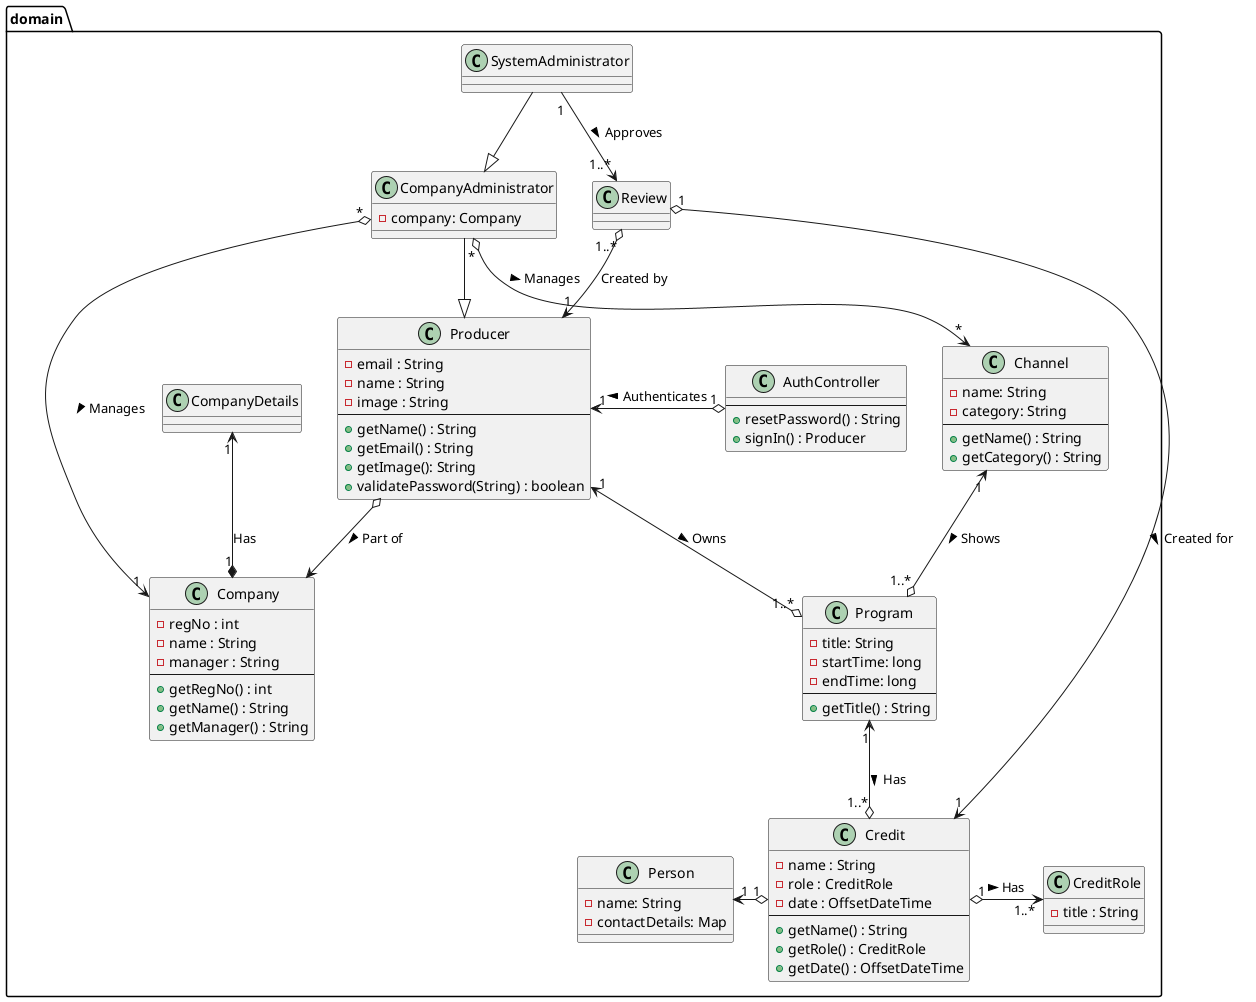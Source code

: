 @startuml
'https://plantuml.com/class-diagram

package "domain" {
    'Personer her
    class Producer {
        - email : String
        - name : String
        - image : String
        --
        + getName() : String
        + getEmail() : String
        + getImage(): String
        + validatePassword(String) : boolean
    }

    class CompanyAdministrator {
        - company: Company
    }

    class SystemAdministrator {
    }

    'Naeste
    class Company {
        - regNo : int
        - name : String
        - manager : String
        --
        + getRegNo() : int
        + getName() : String
        + getManager() : String
    }

    class Channel {
        - name: String
        - category: String
        --
        + getName() : String
        + getCategory() : String
    }

    class Program {
        - title: String
        -startTime: long
        -endTime: long
        --
        + getTitle() : String
    }

    class CreditRole {
        - title : String
    }

    class Review {
    }

    class Credit {
        - name : String
        - role : CreditRole
        - date : OffsetDateTime
        --
        + getName() : String
        + getRole() : CreditRole
        + getDate() : OffsetDateTime
    }

    'Controller
    class AuthController {
        --
        + resetPassword() : String
        + signIn() : Producer
    }

    class Person {
        -name: String
        -contactDetails: Map
    }

    class CompanyDetails {

    }
}

SystemAdministrator "1" --> "1..*" Review : "Approves >"
Review "1..*" o--> "1" Producer : "Created by"
Review "1" o--> "1" Credit : "Created for >"
SystemAdministrator -|> CompanyAdministrator

CompanyAdministrator -|> Producer
CompanyAdministrator "*" o--> "1" Company : "Manages >"
CompanyAdministrator "*" o--> "*" Channel : "Manages >"

Producer "1" <--o "1..*" Program : "Owns >"
Producer "1" <-o "1" AuthController : "Authenticates <"
Producer o--> Company : "Part of >"

CompanyDetails "1" <--* "1" Company : Has

Channel "1" <--o "1..*" Program : "Shows >"

Credit "1" o-> "1..*" CreditRole : "Has >"

Program "1" <--o "1..*" Credit : "Has >"

Person "1" <-o "1" Credit

@enduml
